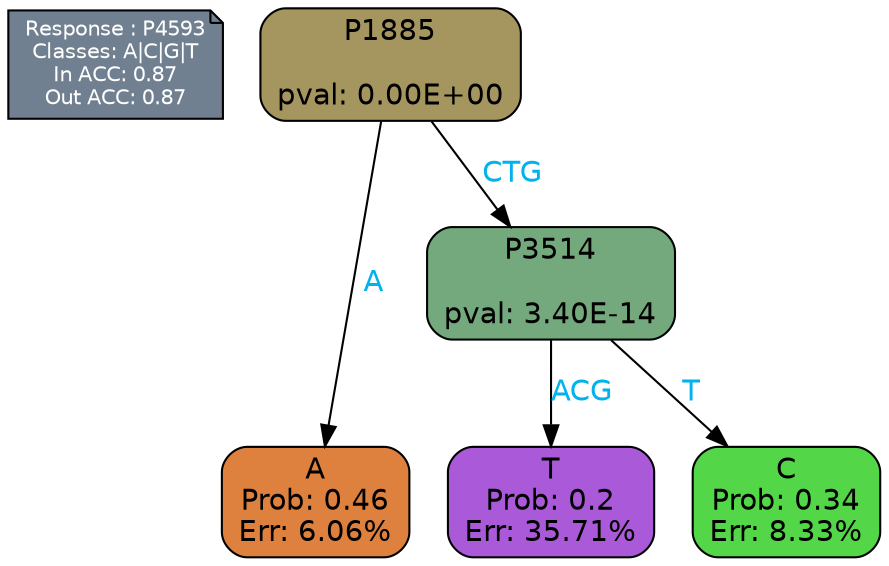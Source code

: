 digraph Tree {
node [shape=box, style="filled, rounded", color="black", fontname=helvetica] ;
graph [ranksep=equally, splines=polylines, bgcolor=transparent, dpi=600] ;
edge [fontname=helvetica] ;
LEGEND [label="Response : P4593
Classes: A|C|G|T
In ACC: 0.87
Out ACC: 0.87
",shape=note,align=left,style=filled,fillcolor="slategray",fontcolor="white",fontsize=10];1 [label="P1885

pval: 0.00E+00", fillcolor="#a5965f"] ;
2 [label="A
Prob: 0.46
Err: 6.06%", fillcolor="#df813e"] ;
3 [label="P3514

pval: 3.40E-14", fillcolor="#73a97c"] ;
4 [label="T
Prob: 0.2
Err: 35.71%", fillcolor="#aa5ad8"] ;
5 [label="C
Prob: 0.34
Err: 8.33%", fillcolor="#53d647"] ;
1 -> 2 [label="A",fontcolor=deepskyblue2] ;
1 -> 3 [label="CTG",fontcolor=deepskyblue2] ;
3 -> 4 [label="ACG",fontcolor=deepskyblue2] ;
3 -> 5 [label="T",fontcolor=deepskyblue2] ;
{rank = same; 2;4;5;}{rank = same; LEGEND;1;}}